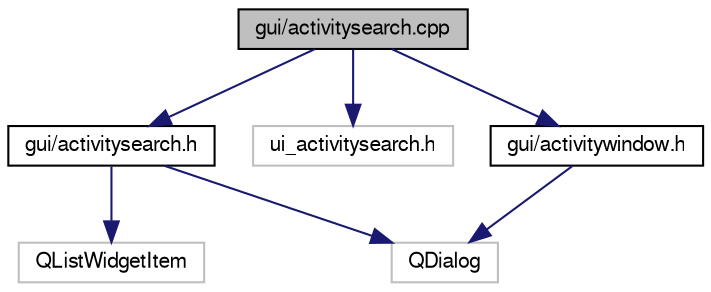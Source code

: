 digraph "gui/activitysearch.cpp"
{
  edge [fontname="FreeSans",fontsize="10",labelfontname="FreeSans",labelfontsize="10"];
  node [fontname="FreeSans",fontsize="10",shape=record];
  Node0 [label="gui/activitysearch.cpp",height=0.2,width=0.4,color="black", fillcolor="grey75", style="filled", fontcolor="black"];
  Node0 -> Node1 [color="midnightblue",fontsize="10",style="solid",fontname="FreeSans"];
  Node1 [label="gui/activitysearch.h",height=0.2,width=0.4,color="black", fillcolor="white", style="filled",URL="$activitysearch_8h.html"];
  Node1 -> Node2 [color="midnightblue",fontsize="10",style="solid",fontname="FreeSans"];
  Node2 [label="QListWidgetItem",height=0.2,width=0.4,color="grey75", fillcolor="white", style="filled"];
  Node1 -> Node3 [color="midnightblue",fontsize="10",style="solid",fontname="FreeSans"];
  Node3 [label="QDialog",height=0.2,width=0.4,color="grey75", fillcolor="white", style="filled"];
  Node0 -> Node4 [color="midnightblue",fontsize="10",style="solid",fontname="FreeSans"];
  Node4 [label="ui_activitysearch.h",height=0.2,width=0.4,color="grey75", fillcolor="white", style="filled"];
  Node0 -> Node5 [color="midnightblue",fontsize="10",style="solid",fontname="FreeSans"];
  Node5 [label="gui/activitywindow.h",height=0.2,width=0.4,color="black", fillcolor="white", style="filled",URL="$activitywindow_8h.html"];
  Node5 -> Node3 [color="midnightblue",fontsize="10",style="solid",fontname="FreeSans"];
}
